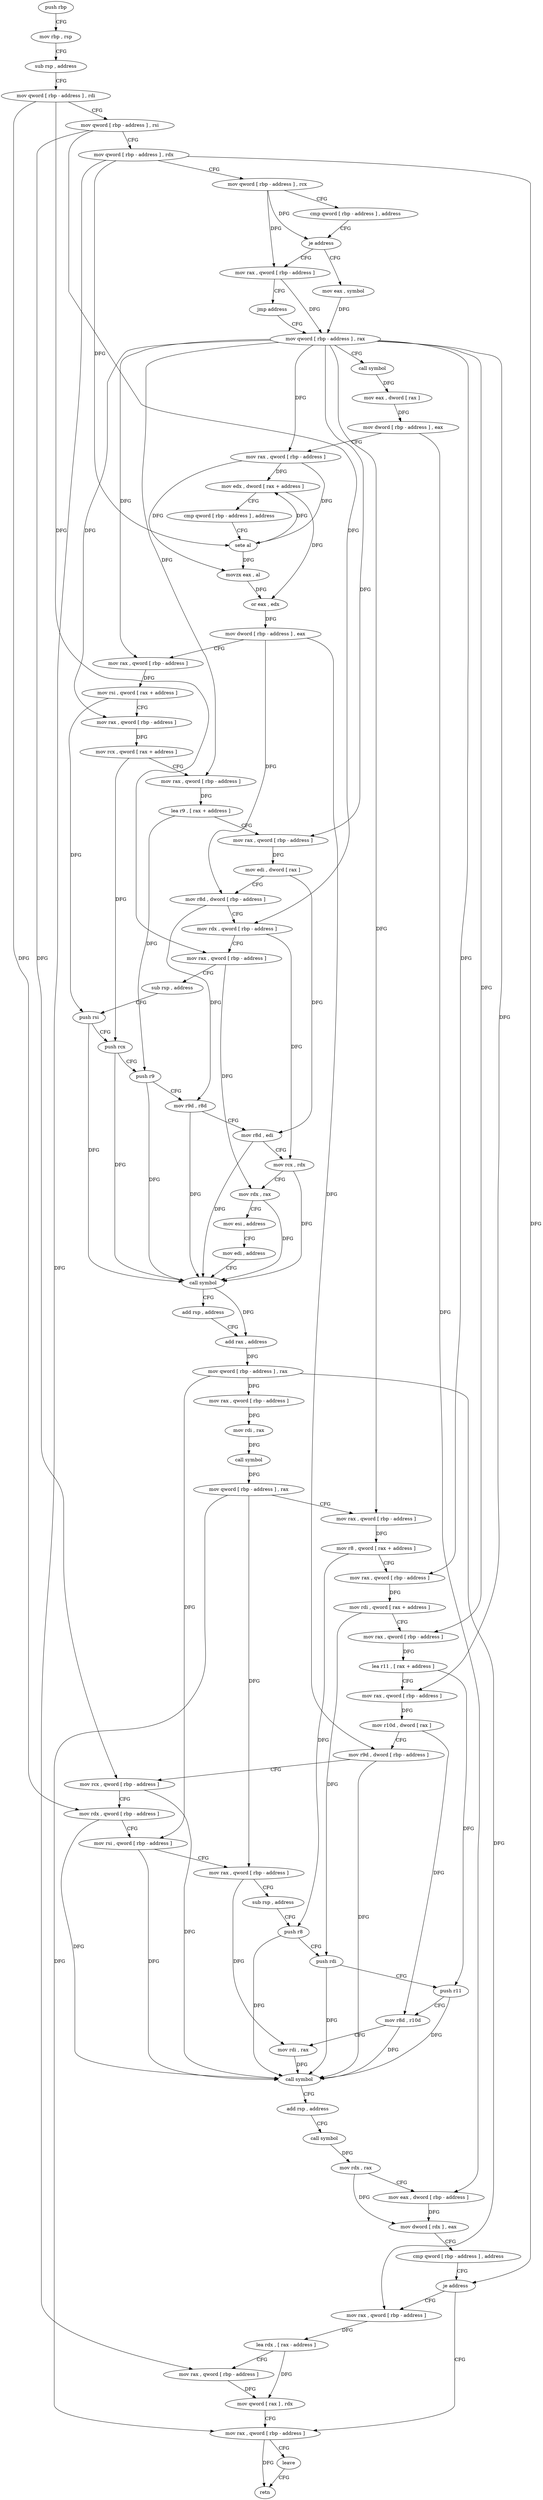 digraph "func" {
"4362693" [label = "push rbp" ]
"4362694" [label = "mov rbp , rsp" ]
"4362697" [label = "sub rsp , address" ]
"4362701" [label = "mov qword [ rbp - address ] , rdi" ]
"4362705" [label = "mov qword [ rbp - address ] , rsi" ]
"4362709" [label = "mov qword [ rbp - address ] , rdx" ]
"4362713" [label = "mov qword [ rbp - address ] , rcx" ]
"4362717" [label = "cmp qword [ rbp - address ] , address" ]
"4362722" [label = "je address" ]
"4362730" [label = "mov eax , symbol" ]
"4362724" [label = "mov rax , qword [ rbp - address ]" ]
"4362735" [label = "mov qword [ rbp - address ] , rax" ]
"4362728" [label = "jmp address" ]
"4362987" [label = "mov rax , qword [ rbp - address ]" ]
"4362991" [label = "leave" ]
"4362992" [label = "retn" ]
"4362972" [label = "mov rax , qword [ rbp - address ]" ]
"4362976" [label = "lea rdx , [ rax - address ]" ]
"4362980" [label = "mov rax , qword [ rbp - address ]" ]
"4362984" [label = "mov qword [ rax ] , rdx" ]
"4362739" [label = "call symbol" ]
"4362744" [label = "mov eax , dword [ rax ]" ]
"4362746" [label = "mov dword [ rbp - address ] , eax" ]
"4362749" [label = "mov rax , qword [ rbp - address ]" ]
"4362753" [label = "mov edx , dword [ rax + address ]" ]
"4362756" [label = "cmp qword [ rbp - address ] , address" ]
"4362761" [label = "sete al" ]
"4362764" [label = "movzx eax , al" ]
"4362767" [label = "or eax , edx" ]
"4362769" [label = "mov dword [ rbp - address ] , eax" ]
"4362772" [label = "mov rax , qword [ rbp - address ]" ]
"4362776" [label = "mov rsi , qword [ rax + address ]" ]
"4362780" [label = "mov rax , qword [ rbp - address ]" ]
"4362784" [label = "mov rcx , qword [ rax + address ]" ]
"4362788" [label = "mov rax , qword [ rbp - address ]" ]
"4362792" [label = "lea r9 , [ rax + address ]" ]
"4362796" [label = "mov rax , qword [ rbp - address ]" ]
"4362800" [label = "mov edi , dword [ rax ]" ]
"4362802" [label = "mov r8d , dword [ rbp - address ]" ]
"4362806" [label = "mov rdx , qword [ rbp - address ]" ]
"4362810" [label = "mov rax , qword [ rbp - address ]" ]
"4362814" [label = "sub rsp , address" ]
"4362818" [label = "push rsi" ]
"4362819" [label = "push rcx" ]
"4362820" [label = "push r9" ]
"4362822" [label = "mov r9d , r8d" ]
"4362825" [label = "mov r8d , edi" ]
"4362828" [label = "mov rcx , rdx" ]
"4362831" [label = "mov rdx , rax" ]
"4362834" [label = "mov esi , address" ]
"4362839" [label = "mov edi , address" ]
"4362844" [label = "call symbol" ]
"4362849" [label = "add rsp , address" ]
"4362853" [label = "add rax , address" ]
"4362857" [label = "mov qword [ rbp - address ] , rax" ]
"4362861" [label = "mov rax , qword [ rbp - address ]" ]
"4362865" [label = "mov rdi , rax" ]
"4362868" [label = "call symbol" ]
"4362873" [label = "mov qword [ rbp - address ] , rax" ]
"4362877" [label = "mov rax , qword [ rbp - address ]" ]
"4362881" [label = "mov r8 , qword [ rax + address ]" ]
"4362885" [label = "mov rax , qword [ rbp - address ]" ]
"4362889" [label = "mov rdi , qword [ rax + address ]" ]
"4362893" [label = "mov rax , qword [ rbp - address ]" ]
"4362897" [label = "lea r11 , [ rax + address ]" ]
"4362901" [label = "mov rax , qword [ rbp - address ]" ]
"4362905" [label = "mov r10d , dword [ rax ]" ]
"4362908" [label = "mov r9d , dword [ rbp - address ]" ]
"4362912" [label = "mov rcx , qword [ rbp - address ]" ]
"4362916" [label = "mov rdx , qword [ rbp - address ]" ]
"4362920" [label = "mov rsi , qword [ rbp - address ]" ]
"4362924" [label = "mov rax , qword [ rbp - address ]" ]
"4362928" [label = "sub rsp , address" ]
"4362932" [label = "push r8" ]
"4362934" [label = "push rdi" ]
"4362935" [label = "push r11" ]
"4362937" [label = "mov r8d , r10d" ]
"4362940" [label = "mov rdi , rax" ]
"4362943" [label = "call symbol" ]
"4362948" [label = "add rsp , address" ]
"4362952" [label = "call symbol" ]
"4362957" [label = "mov rdx , rax" ]
"4362960" [label = "mov eax , dword [ rbp - address ]" ]
"4362963" [label = "mov dword [ rdx ] , eax" ]
"4362965" [label = "cmp qword [ rbp - address ] , address" ]
"4362970" [label = "je address" ]
"4362693" -> "4362694" [ label = "CFG" ]
"4362694" -> "4362697" [ label = "CFG" ]
"4362697" -> "4362701" [ label = "CFG" ]
"4362701" -> "4362705" [ label = "CFG" ]
"4362701" -> "4362810" [ label = "DFG" ]
"4362701" -> "4362916" [ label = "DFG" ]
"4362705" -> "4362709" [ label = "CFG" ]
"4362705" -> "4362806" [ label = "DFG" ]
"4362705" -> "4362912" [ label = "DFG" ]
"4362709" -> "4362713" [ label = "CFG" ]
"4362709" -> "4362761" [ label = "DFG" ]
"4362709" -> "4362970" [ label = "DFG" ]
"4362709" -> "4362980" [ label = "DFG" ]
"4362713" -> "4362717" [ label = "CFG" ]
"4362713" -> "4362722" [ label = "DFG" ]
"4362713" -> "4362724" [ label = "DFG" ]
"4362717" -> "4362722" [ label = "CFG" ]
"4362722" -> "4362730" [ label = "CFG" ]
"4362722" -> "4362724" [ label = "CFG" ]
"4362730" -> "4362735" [ label = "DFG" ]
"4362724" -> "4362728" [ label = "CFG" ]
"4362724" -> "4362735" [ label = "DFG" ]
"4362735" -> "4362739" [ label = "CFG" ]
"4362735" -> "4362749" [ label = "DFG" ]
"4362735" -> "4362772" [ label = "DFG" ]
"4362735" -> "4362780" [ label = "DFG" ]
"4362735" -> "4362788" [ label = "DFG" ]
"4362735" -> "4362796" [ label = "DFG" ]
"4362735" -> "4362877" [ label = "DFG" ]
"4362735" -> "4362885" [ label = "DFG" ]
"4362735" -> "4362893" [ label = "DFG" ]
"4362735" -> "4362901" [ label = "DFG" ]
"4362728" -> "4362735" [ label = "CFG" ]
"4362987" -> "4362991" [ label = "CFG" ]
"4362987" -> "4362992" [ label = "DFG" ]
"4362991" -> "4362992" [ label = "CFG" ]
"4362972" -> "4362976" [ label = "DFG" ]
"4362976" -> "4362980" [ label = "CFG" ]
"4362976" -> "4362984" [ label = "DFG" ]
"4362980" -> "4362984" [ label = "DFG" ]
"4362984" -> "4362987" [ label = "CFG" ]
"4362739" -> "4362744" [ label = "DFG" ]
"4362744" -> "4362746" [ label = "DFG" ]
"4362746" -> "4362749" [ label = "CFG" ]
"4362746" -> "4362960" [ label = "DFG" ]
"4362749" -> "4362753" [ label = "DFG" ]
"4362749" -> "4362761" [ label = "DFG" ]
"4362749" -> "4362764" [ label = "DFG" ]
"4362753" -> "4362756" [ label = "CFG" ]
"4362753" -> "4362767" [ label = "DFG" ]
"4362756" -> "4362761" [ label = "CFG" ]
"4362761" -> "4362764" [ label = "DFG" ]
"4362761" -> "4362753" [ label = "DFG" ]
"4362764" -> "4362767" [ label = "DFG" ]
"4362767" -> "4362769" [ label = "DFG" ]
"4362769" -> "4362772" [ label = "CFG" ]
"4362769" -> "4362802" [ label = "DFG" ]
"4362769" -> "4362908" [ label = "DFG" ]
"4362772" -> "4362776" [ label = "DFG" ]
"4362776" -> "4362780" [ label = "CFG" ]
"4362776" -> "4362818" [ label = "DFG" ]
"4362780" -> "4362784" [ label = "DFG" ]
"4362784" -> "4362788" [ label = "CFG" ]
"4362784" -> "4362819" [ label = "DFG" ]
"4362788" -> "4362792" [ label = "DFG" ]
"4362792" -> "4362796" [ label = "CFG" ]
"4362792" -> "4362820" [ label = "DFG" ]
"4362796" -> "4362800" [ label = "DFG" ]
"4362800" -> "4362802" [ label = "CFG" ]
"4362800" -> "4362825" [ label = "DFG" ]
"4362802" -> "4362806" [ label = "CFG" ]
"4362802" -> "4362822" [ label = "DFG" ]
"4362806" -> "4362810" [ label = "CFG" ]
"4362806" -> "4362828" [ label = "DFG" ]
"4362810" -> "4362814" [ label = "CFG" ]
"4362810" -> "4362831" [ label = "DFG" ]
"4362814" -> "4362818" [ label = "CFG" ]
"4362818" -> "4362819" [ label = "CFG" ]
"4362818" -> "4362844" [ label = "DFG" ]
"4362819" -> "4362820" [ label = "CFG" ]
"4362819" -> "4362844" [ label = "DFG" ]
"4362820" -> "4362822" [ label = "CFG" ]
"4362820" -> "4362844" [ label = "DFG" ]
"4362822" -> "4362825" [ label = "CFG" ]
"4362822" -> "4362844" [ label = "DFG" ]
"4362825" -> "4362828" [ label = "CFG" ]
"4362825" -> "4362844" [ label = "DFG" ]
"4362828" -> "4362831" [ label = "CFG" ]
"4362828" -> "4362844" [ label = "DFG" ]
"4362831" -> "4362834" [ label = "CFG" ]
"4362831" -> "4362844" [ label = "DFG" ]
"4362834" -> "4362839" [ label = "CFG" ]
"4362839" -> "4362844" [ label = "CFG" ]
"4362844" -> "4362849" [ label = "CFG" ]
"4362844" -> "4362853" [ label = "DFG" ]
"4362849" -> "4362853" [ label = "CFG" ]
"4362853" -> "4362857" [ label = "DFG" ]
"4362857" -> "4362861" [ label = "DFG" ]
"4362857" -> "4362920" [ label = "DFG" ]
"4362857" -> "4362972" [ label = "DFG" ]
"4362861" -> "4362865" [ label = "DFG" ]
"4362865" -> "4362868" [ label = "DFG" ]
"4362868" -> "4362873" [ label = "DFG" ]
"4362873" -> "4362877" [ label = "CFG" ]
"4362873" -> "4362924" [ label = "DFG" ]
"4362873" -> "4362987" [ label = "DFG" ]
"4362877" -> "4362881" [ label = "DFG" ]
"4362881" -> "4362885" [ label = "CFG" ]
"4362881" -> "4362932" [ label = "DFG" ]
"4362885" -> "4362889" [ label = "DFG" ]
"4362889" -> "4362893" [ label = "CFG" ]
"4362889" -> "4362934" [ label = "DFG" ]
"4362893" -> "4362897" [ label = "DFG" ]
"4362897" -> "4362901" [ label = "CFG" ]
"4362897" -> "4362935" [ label = "DFG" ]
"4362901" -> "4362905" [ label = "DFG" ]
"4362905" -> "4362908" [ label = "CFG" ]
"4362905" -> "4362937" [ label = "DFG" ]
"4362908" -> "4362912" [ label = "CFG" ]
"4362908" -> "4362943" [ label = "DFG" ]
"4362912" -> "4362916" [ label = "CFG" ]
"4362912" -> "4362943" [ label = "DFG" ]
"4362916" -> "4362920" [ label = "CFG" ]
"4362916" -> "4362943" [ label = "DFG" ]
"4362920" -> "4362924" [ label = "CFG" ]
"4362920" -> "4362943" [ label = "DFG" ]
"4362924" -> "4362928" [ label = "CFG" ]
"4362924" -> "4362940" [ label = "DFG" ]
"4362928" -> "4362932" [ label = "CFG" ]
"4362932" -> "4362934" [ label = "CFG" ]
"4362932" -> "4362943" [ label = "DFG" ]
"4362934" -> "4362935" [ label = "CFG" ]
"4362934" -> "4362943" [ label = "DFG" ]
"4362935" -> "4362937" [ label = "CFG" ]
"4362935" -> "4362943" [ label = "DFG" ]
"4362937" -> "4362940" [ label = "CFG" ]
"4362937" -> "4362943" [ label = "DFG" ]
"4362940" -> "4362943" [ label = "DFG" ]
"4362943" -> "4362948" [ label = "CFG" ]
"4362948" -> "4362952" [ label = "CFG" ]
"4362952" -> "4362957" [ label = "DFG" ]
"4362957" -> "4362960" [ label = "CFG" ]
"4362957" -> "4362963" [ label = "DFG" ]
"4362960" -> "4362963" [ label = "DFG" ]
"4362963" -> "4362965" [ label = "CFG" ]
"4362965" -> "4362970" [ label = "CFG" ]
"4362970" -> "4362987" [ label = "CFG" ]
"4362970" -> "4362972" [ label = "CFG" ]
}
